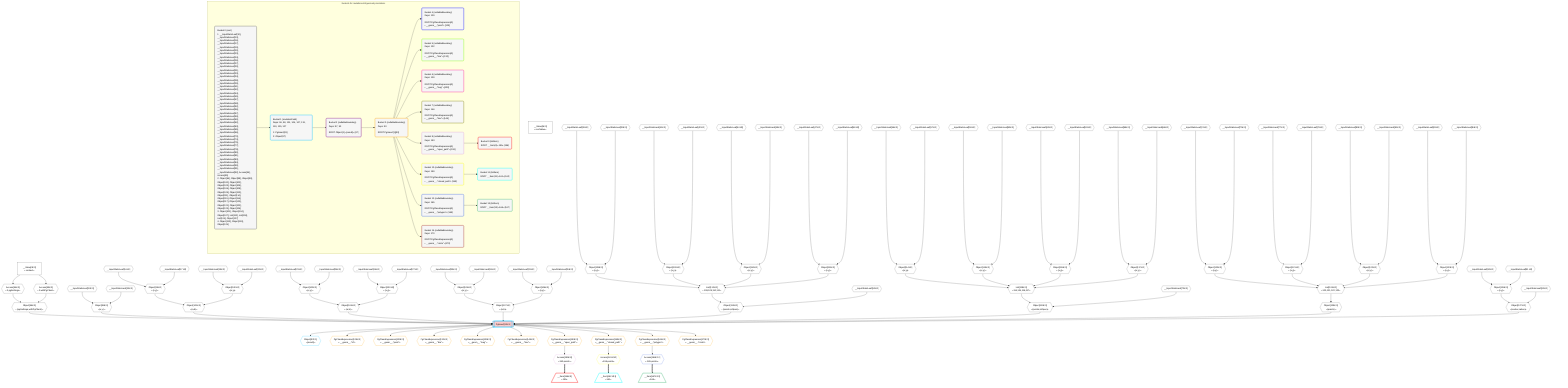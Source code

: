 %%{init: {'themeVariables': { 'fontSize': '12px'}}}%%
graph TD
    classDef path fill:#eee,stroke:#000,color:#000
    classDef plan fill:#fff,stroke-width:1px,color:#000
    classDef itemplan fill:#fff,stroke-width:2px,color:#000
    classDef unbatchedplan fill:#dff,stroke-width:1px,color:#000
    classDef sideeffectplan fill:#fcc,stroke-width:2px,color:#000
    classDef bucket fill:#f6f6f6,color:#000,stroke-width:2px,text-align:left


    %% define steps
    __Value3["__Value[3∈0]<br />ᐸcontextᐳ"]:::plan
    __Value5["__Value[5∈0]<br />ᐸrootValueᐳ"]:::plan
    __InputStaticLeaf12{{"__InputStaticLeaf[12∈0]"}}:::plan
    __InputStaticLeaf13{{"__InputStaticLeaf[13∈0]"}}:::plan
    __InputStaticLeaf16{{"__InputStaticLeaf[16∈0]"}}:::plan
    __InputStaticLeaf17{{"__InputStaticLeaf[17∈0]"}}:::plan
    __InputStaticLeaf19{{"__InputStaticLeaf[19∈0]"}}:::plan
    __InputStaticLeaf20{{"__InputStaticLeaf[20∈0]"}}:::plan
    __InputStaticLeaf23{{"__InputStaticLeaf[23∈0]"}}:::plan
    __InputStaticLeaf24{{"__InputStaticLeaf[24∈0]"}}:::plan
    __InputStaticLeaf26{{"__InputStaticLeaf[26∈0]"}}:::plan
    __InputStaticLeaf27{{"__InputStaticLeaf[27∈0]"}}:::plan
    __InputStaticLeaf30{{"__InputStaticLeaf[30∈0]"}}:::plan
    __InputStaticLeaf31{{"__InputStaticLeaf[31∈0]"}}:::plan
    __InputStaticLeaf33{{"__InputStaticLeaf[33∈0]"}}:::plan
    __InputStaticLeaf34{{"__InputStaticLeaf[34∈0]"}}:::plan
    __InputStaticLeaf38{{"__InputStaticLeaf[38∈0]"}}:::plan
    __InputStaticLeaf39{{"__InputStaticLeaf[39∈0]"}}:::plan
    __InputStaticLeaf41{{"__InputStaticLeaf[41∈0]"}}:::plan
    __InputStaticLeaf42{{"__InputStaticLeaf[42∈0]"}}:::plan
    __InputStaticLeaf44{{"__InputStaticLeaf[44∈0]"}}:::plan
    __InputStaticLeaf45{{"__InputStaticLeaf[45∈0]"}}:::plan
    __InputStaticLeaf47{{"__InputStaticLeaf[47∈0]"}}:::plan
    __InputStaticLeaf48{{"__InputStaticLeaf[48∈0]"}}:::plan
    __InputStaticLeaf52{{"__InputStaticLeaf[52∈0]"}}:::plan
    __InputStaticLeaf56{{"__InputStaticLeaf[56∈0]"}}:::plan
    __InputStaticLeaf57{{"__InputStaticLeaf[57∈0]"}}:::plan
    __InputStaticLeaf59{{"__InputStaticLeaf[59∈0]"}}:::plan
    __InputStaticLeaf60{{"__InputStaticLeaf[60∈0]"}}:::plan
    __InputStaticLeaf62{{"__InputStaticLeaf[62∈0]"}}:::plan
    __InputStaticLeaf63{{"__InputStaticLeaf[63∈0]"}}:::plan
    __InputStaticLeaf65{{"__InputStaticLeaf[65∈0]"}}:::plan
    __InputStaticLeaf66{{"__InputStaticLeaf[66∈0]"}}:::plan
    __InputStaticLeaf70{{"__InputStaticLeaf[70∈0]"}}:::plan
    __InputStaticLeaf74{{"__InputStaticLeaf[74∈0]"}}:::plan
    __InputStaticLeaf75{{"__InputStaticLeaf[75∈0]"}}:::plan
    __InputStaticLeaf77{{"__InputStaticLeaf[77∈0]"}}:::plan
    __InputStaticLeaf78{{"__InputStaticLeaf[78∈0]"}}:::plan
    __InputStaticLeaf80{{"__InputStaticLeaf[80∈0]"}}:::plan
    __InputStaticLeaf81{{"__InputStaticLeaf[81∈0]"}}:::plan
    __InputStaticLeaf83{{"__InputStaticLeaf[83∈0]"}}:::plan
    __InputStaticLeaf84{{"__InputStaticLeaf[84∈0]"}}:::plan
    __InputStaticLeaf90{{"__InputStaticLeaf[90∈0]"}}:::plan
    __InputStaticLeaf91{{"__InputStaticLeaf[91∈0]"}}:::plan
    __InputStaticLeaf92{{"__InputStaticLeaf[92∈0]"}}:::plan
    Access94{{"Access[94∈0]<br />ᐸ3.pgSettingsᐳ"}}:::plan
    Access95{{"Access[95∈0]<br />ᐸ3.withPgClientᐳ"}}:::plan
    Object96{{"Object[96∈0]<br />ᐸ{pgSettings,withPgClient}ᐳ"}}:::plan
    Object98{{"Object[98∈0]<br />ᐸ{x,y}ᐳ"}}:::plan
    Object99{{"Object[99∈0]<br />ᐸ{x,y}ᐳ"}}:::plan
    Object100{{"Object[100∈0]<br />ᐸ{x,y}ᐳ"}}:::plan
    Object101{{"Object[101∈0]<br />ᐸ{a,b}ᐳ"}}:::plan
    Object102{{"Object[102∈0]<br />ᐸ{x,y}ᐳ"}}:::plan
    Object103{{"Object[103∈0]<br />ᐸ{x,y}ᐳ"}}:::plan
    Object104{{"Object[104∈0]<br />ᐸ{a,b}ᐳ"}}:::plan
    Object105{{"Object[105∈0]<br />ᐸ{x,y}ᐳ"}}:::plan
    Object106{{"Object[106∈0]<br />ᐸ{x,y}ᐳ"}}:::plan
    Object107{{"Object[107∈0]<br />ᐸ{a,b}ᐳ"}}:::plan
    Object108{{"Object[108∈0]<br />ᐸ{x,y}ᐳ"}}:::plan
    Object109{{"Object[109∈0]<br />ᐸ{x,y}ᐳ"}}:::plan
    Object110{{"Object[110∈0]<br />ᐸ{x,y}ᐳ"}}:::plan
    Object111{{"Object[111∈0]<br />ᐸ{x,y}ᐳ"}}:::plan
    List112{{"List[112∈0]<br />ᐸ108,109,110,111ᐳ"}}:::plan
    Object113{{"Object[113∈0]<br />ᐸ{points,isOpen}ᐳ"}}:::plan
    Object114{{"Object[114∈0]<br />ᐸ{x,y}ᐳ"}}:::plan
    Object115{{"Object[115∈0]<br />ᐸ{x,y}ᐳ"}}:::plan
    Object116{{"Object[116∈0]<br />ᐸ{x,y}ᐳ"}}:::plan
    Object117{{"Object[117∈0]<br />ᐸ{x,y}ᐳ"}}:::plan
    List118{{"List[118∈0]<br />ᐸ114,115,116,117ᐳ"}}:::plan
    Object119{{"Object[119∈0]<br />ᐸ{points,isOpen}ᐳ"}}:::plan
    Object120{{"Object[120∈0]<br />ᐸ{x,y}ᐳ"}}:::plan
    Object121{{"Object[121∈0]<br />ᐸ{x,y}ᐳ"}}:::plan
    Object122{{"Object[122∈0]<br />ᐸ{x,y}ᐳ"}}:::plan
    Object123{{"Object[123∈0]<br />ᐸ{x,y}ᐳ"}}:::plan
    List124{{"List[124∈0]<br />ᐸ120,121,122,123ᐳ"}}:::plan
    Object125{{"Object[125∈0]<br />ᐸ{points}ᐳ"}}:::plan
    Object126{{"Object[126∈0]<br />ᐸ{x,y}ᐳ"}}:::plan
    Object127{{"Object[127∈0]<br />ᐸ{center,radius}ᐳ"}}:::plan
    PgInsert93[["PgInsert[93∈1]"]]:::sideeffectplan
    Object97{{"Object[97∈1]<br />ᐸ{result}ᐳ"}}:::plan
    PgClassExpression128{{"PgClassExpression[128∈3]<br />ᐸ__geom__.”id”ᐳ"}}:::plan
    PgClassExpression129{{"PgClassExpression[129∈3]<br />ᐸ__geom__.”point”ᐳ"}}:::plan
    PgClassExpression132{{"PgClassExpression[132∈3]<br />ᐸ__geom__.”line”ᐳ"}}:::plan
    PgClassExpression139{{"PgClassExpression[139∈3]<br />ᐸ__geom__.”lseg”ᐳ"}}:::plan
    PgClassExpression146{{"PgClassExpression[146∈3]<br />ᐸ__geom__.”box”ᐳ"}}:::plan
    PgClassExpression153{{"PgClassExpression[153∈3]<br />ᐸ__geom__.”open_path”ᐳ"}}:::plan
    Access155{{"Access[155∈8]<br />ᐸ153.pointsᐳ"}}:::plan
    __Item156[/"__Item[156∈9]<br />ᐸ155ᐳ"\]:::itemplan
    PgClassExpression159{{"PgClassExpression[159∈3]<br />ᐸ__geom__.”closed_path”ᐳ"}}:::plan
    Access161{{"Access[161∈10]<br />ᐸ159.pointsᐳ"}}:::plan
    __Item162[/"__Item[162∈11]<br />ᐸ161ᐳ"\]:::itemplan
    PgClassExpression165{{"PgClassExpression[165∈3]<br />ᐸ__geom__.”polygon”ᐳ"}}:::plan
    Access166{{"Access[166∈12]<br />ᐸ165.pointsᐳ"}}:::plan
    __Item167[/"__Item[167∈13]<br />ᐸ166ᐳ"\]:::itemplan
    PgClassExpression170{{"PgClassExpression[170∈3]<br />ᐸ__geom__.”circle”ᐳ"}}:::plan

    %% plan dependencies
    __Value3 --> Access94
    __Value3 --> Access95
    Access94 & Access95 --> Object96
    __InputStaticLeaf12 & __InputStaticLeaf13 --> Object98
    __InputStaticLeaf16 & __InputStaticLeaf17 --> Object99
    __InputStaticLeaf19 & __InputStaticLeaf20 --> Object100
    Object99 & Object100 --> Object101
    __InputStaticLeaf23 & __InputStaticLeaf24 --> Object102
    __InputStaticLeaf26 & __InputStaticLeaf27 --> Object103
    Object102 & Object103 --> Object104
    __InputStaticLeaf30 & __InputStaticLeaf31 --> Object105
    __InputStaticLeaf33 & __InputStaticLeaf34 --> Object106
    Object105 & Object106 --> Object107
    __InputStaticLeaf38 & __InputStaticLeaf39 --> Object108
    __InputStaticLeaf41 & __InputStaticLeaf42 --> Object109
    __InputStaticLeaf44 & __InputStaticLeaf45 --> Object110
    __InputStaticLeaf47 & __InputStaticLeaf48 --> Object111
    Object108 & Object109 & Object110 & Object111 --> List112
    List112 & __InputStaticLeaf52 --> Object113
    __InputStaticLeaf56 & __InputStaticLeaf57 --> Object114
    __InputStaticLeaf59 & __InputStaticLeaf60 --> Object115
    __InputStaticLeaf62 & __InputStaticLeaf63 --> Object116
    __InputStaticLeaf65 & __InputStaticLeaf66 --> Object117
    Object114 & Object115 & Object116 & Object117 --> List118
    List118 & __InputStaticLeaf70 --> Object119
    __InputStaticLeaf74 & __InputStaticLeaf75 --> Object120
    __InputStaticLeaf77 & __InputStaticLeaf78 --> Object121
    __InputStaticLeaf80 & __InputStaticLeaf81 --> Object122
    __InputStaticLeaf83 & __InputStaticLeaf84 --> Object123
    Object120 & Object121 & Object122 & Object123 --> List124
    List124 --> Object125
    __InputStaticLeaf90 & __InputStaticLeaf91 --> Object126
    Object126 & __InputStaticLeaf92 --> Object127
    Object96 & Object98 & Object101 & Object104 & Object107 & Object113 & Object119 & Object125 & Object127 --> PgInsert93
    PgInsert93 --> Object97
    PgInsert93 --> PgClassExpression128
    PgInsert93 --> PgClassExpression129
    PgInsert93 --> PgClassExpression132
    PgInsert93 --> PgClassExpression139
    PgInsert93 --> PgClassExpression146
    PgInsert93 --> PgClassExpression153
    PgClassExpression153 --> Access155
    Access155 ==> __Item156
    PgInsert93 --> PgClassExpression159
    PgClassExpression159 --> Access161
    Access161 ==> __Item162
    PgInsert93 --> PgClassExpression165
    PgClassExpression165 --> Access166
    Access166 ==> __Item167
    PgInsert93 --> PgClassExpression170

    subgraph "Buckets for mutations/v4/geometry.mutations"
    Bucket0("Bucket 0 (root)<br />1: __InputStaticLeaf[12], __InputStaticLeaf[13], __InputStaticLeaf[16], __InputStaticLeaf[17], __InputStaticLeaf[19], __InputStaticLeaf[20], __InputStaticLeaf[23], __InputStaticLeaf[24], __InputStaticLeaf[26], __InputStaticLeaf[27], __InputStaticLeaf[30], __InputStaticLeaf[31], __InputStaticLeaf[33], __InputStaticLeaf[34], __InputStaticLeaf[38], __InputStaticLeaf[39], __InputStaticLeaf[41], __InputStaticLeaf[42], __InputStaticLeaf[44], __InputStaticLeaf[45], __InputStaticLeaf[47], __InputStaticLeaf[48], __InputStaticLeaf[52], __InputStaticLeaf[56], __InputStaticLeaf[57], __InputStaticLeaf[59], __InputStaticLeaf[60], __InputStaticLeaf[62], __InputStaticLeaf[63], __InputStaticLeaf[65], __InputStaticLeaf[66], __InputStaticLeaf[70], __InputStaticLeaf[74], __InputStaticLeaf[75], __InputStaticLeaf[77], __InputStaticLeaf[78], __InputStaticLeaf[80], __InputStaticLeaf[81], __InputStaticLeaf[83], __InputStaticLeaf[84], __InputStaticLeaf[90], __InputStaticLeaf[91], __InputStaticLeaf[92], Access[94], Access[95]<br />2: Object[96], Object[98], Object[99], Object[100], Object[102], Object[103], Object[105], Object[106], Object[108], Object[109], Object[110], Object[111], Object[114], Object[115], Object[116], Object[117], Object[120], Object[121], Object[122], Object[123], Object[126]<br />3: Object[101], Object[104], Object[107], List[112], List[118], List[124], Object[127]<br />4: Object[113], Object[119], Object[125]"):::bucket
    classDef bucket0 stroke:#696969
    class Bucket0,__Value3,__Value5,__InputStaticLeaf12,__InputStaticLeaf13,__InputStaticLeaf16,__InputStaticLeaf17,__InputStaticLeaf19,__InputStaticLeaf20,__InputStaticLeaf23,__InputStaticLeaf24,__InputStaticLeaf26,__InputStaticLeaf27,__InputStaticLeaf30,__InputStaticLeaf31,__InputStaticLeaf33,__InputStaticLeaf34,__InputStaticLeaf38,__InputStaticLeaf39,__InputStaticLeaf41,__InputStaticLeaf42,__InputStaticLeaf44,__InputStaticLeaf45,__InputStaticLeaf47,__InputStaticLeaf48,__InputStaticLeaf52,__InputStaticLeaf56,__InputStaticLeaf57,__InputStaticLeaf59,__InputStaticLeaf60,__InputStaticLeaf62,__InputStaticLeaf63,__InputStaticLeaf65,__InputStaticLeaf66,__InputStaticLeaf70,__InputStaticLeaf74,__InputStaticLeaf75,__InputStaticLeaf77,__InputStaticLeaf78,__InputStaticLeaf80,__InputStaticLeaf81,__InputStaticLeaf83,__InputStaticLeaf84,__InputStaticLeaf90,__InputStaticLeaf91,__InputStaticLeaf92,Access94,Access95,Object96,Object98,Object99,Object100,Object101,Object102,Object103,Object104,Object105,Object106,Object107,Object108,Object109,Object110,Object111,List112,Object113,Object114,Object115,Object116,Object117,List118,Object119,Object120,Object121,Object122,Object123,List124,Object125,Object126,Object127 bucket0
    Bucket1("Bucket 1 (mutationField)<br />Deps: 96, 98, 101, 104, 107, 113, 119, 125, 127<br /><br />1: PgInsert[93]<br />2: Object[97]"):::bucket
    classDef bucket1 stroke:#00bfff
    class Bucket1,PgInsert93,Object97 bucket1
    Bucket2("Bucket 2 (nullableBoundary)<br />Deps: 97, 93<br /><br />ROOT Object{1}ᐸ{result}ᐳ[97]"):::bucket
    classDef bucket2 stroke:#7f007f
    class Bucket2 bucket2
    Bucket3("Bucket 3 (nullableBoundary)<br />Deps: 93<br /><br />ROOT PgInsert{1}[93]"):::bucket
    classDef bucket3 stroke:#ffa500
    class Bucket3,PgClassExpression128,PgClassExpression129,PgClassExpression132,PgClassExpression139,PgClassExpression146,PgClassExpression153,PgClassExpression159,PgClassExpression165,PgClassExpression170 bucket3
    Bucket4("Bucket 4 (nullableBoundary)<br />Deps: 129<br /><br />ROOT PgClassExpression{3}ᐸ__geom__.”point”ᐳ[129]"):::bucket
    classDef bucket4 stroke:#0000ff
    class Bucket4 bucket4
    Bucket5("Bucket 5 (nullableBoundary)<br />Deps: 132<br /><br />ROOT PgClassExpression{3}ᐸ__geom__.”line”ᐳ[132]"):::bucket
    classDef bucket5 stroke:#7fff00
    class Bucket5 bucket5
    Bucket6("Bucket 6 (nullableBoundary)<br />Deps: 139<br /><br />ROOT PgClassExpression{3}ᐸ__geom__.”lseg”ᐳ[139]"):::bucket
    classDef bucket6 stroke:#ff1493
    class Bucket6 bucket6
    Bucket7("Bucket 7 (nullableBoundary)<br />Deps: 146<br /><br />ROOT PgClassExpression{3}ᐸ__geom__.”box”ᐳ[146]"):::bucket
    classDef bucket7 stroke:#808000
    class Bucket7 bucket7
    Bucket8("Bucket 8 (nullableBoundary)<br />Deps: 153<br /><br />ROOT PgClassExpression{3}ᐸ__geom__.”open_path”ᐳ[153]"):::bucket
    classDef bucket8 stroke:#dda0dd
    class Bucket8,Access155 bucket8
    Bucket9("Bucket 9 (listItem)<br />ROOT __Item{9}ᐸ155ᐳ[156]"):::bucket
    classDef bucket9 stroke:#ff0000
    class Bucket9,__Item156 bucket9
    Bucket10("Bucket 10 (nullableBoundary)<br />Deps: 159<br /><br />ROOT PgClassExpression{3}ᐸ__geom__.”closed_path”ᐳ[159]"):::bucket
    classDef bucket10 stroke:#ffff00
    class Bucket10,Access161 bucket10
    Bucket11("Bucket 11 (listItem)<br />ROOT __Item{11}ᐸ161ᐳ[162]"):::bucket
    classDef bucket11 stroke:#00ffff
    class Bucket11,__Item162 bucket11
    Bucket12("Bucket 12 (nullableBoundary)<br />Deps: 165<br /><br />ROOT PgClassExpression{3}ᐸ__geom__.”polygon”ᐳ[165]"):::bucket
    classDef bucket12 stroke:#4169e1
    class Bucket12,Access166 bucket12
    Bucket13("Bucket 13 (listItem)<br />ROOT __Item{13}ᐸ166ᐳ[167]"):::bucket
    classDef bucket13 stroke:#3cb371
    class Bucket13,__Item167 bucket13
    Bucket14("Bucket 14 (nullableBoundary)<br />Deps: 170<br /><br />ROOT PgClassExpression{3}ᐸ__geom__.”circle”ᐳ[170]"):::bucket
    classDef bucket14 stroke:#a52a2a
    class Bucket14 bucket14
    Bucket0 --> Bucket1
    Bucket1 --> Bucket2
    Bucket2 --> Bucket3
    Bucket3 --> Bucket4 & Bucket5 & Bucket6 & Bucket7 & Bucket8 & Bucket10 & Bucket12 & Bucket14
    Bucket8 --> Bucket9
    Bucket10 --> Bucket11
    Bucket12 --> Bucket13
    end